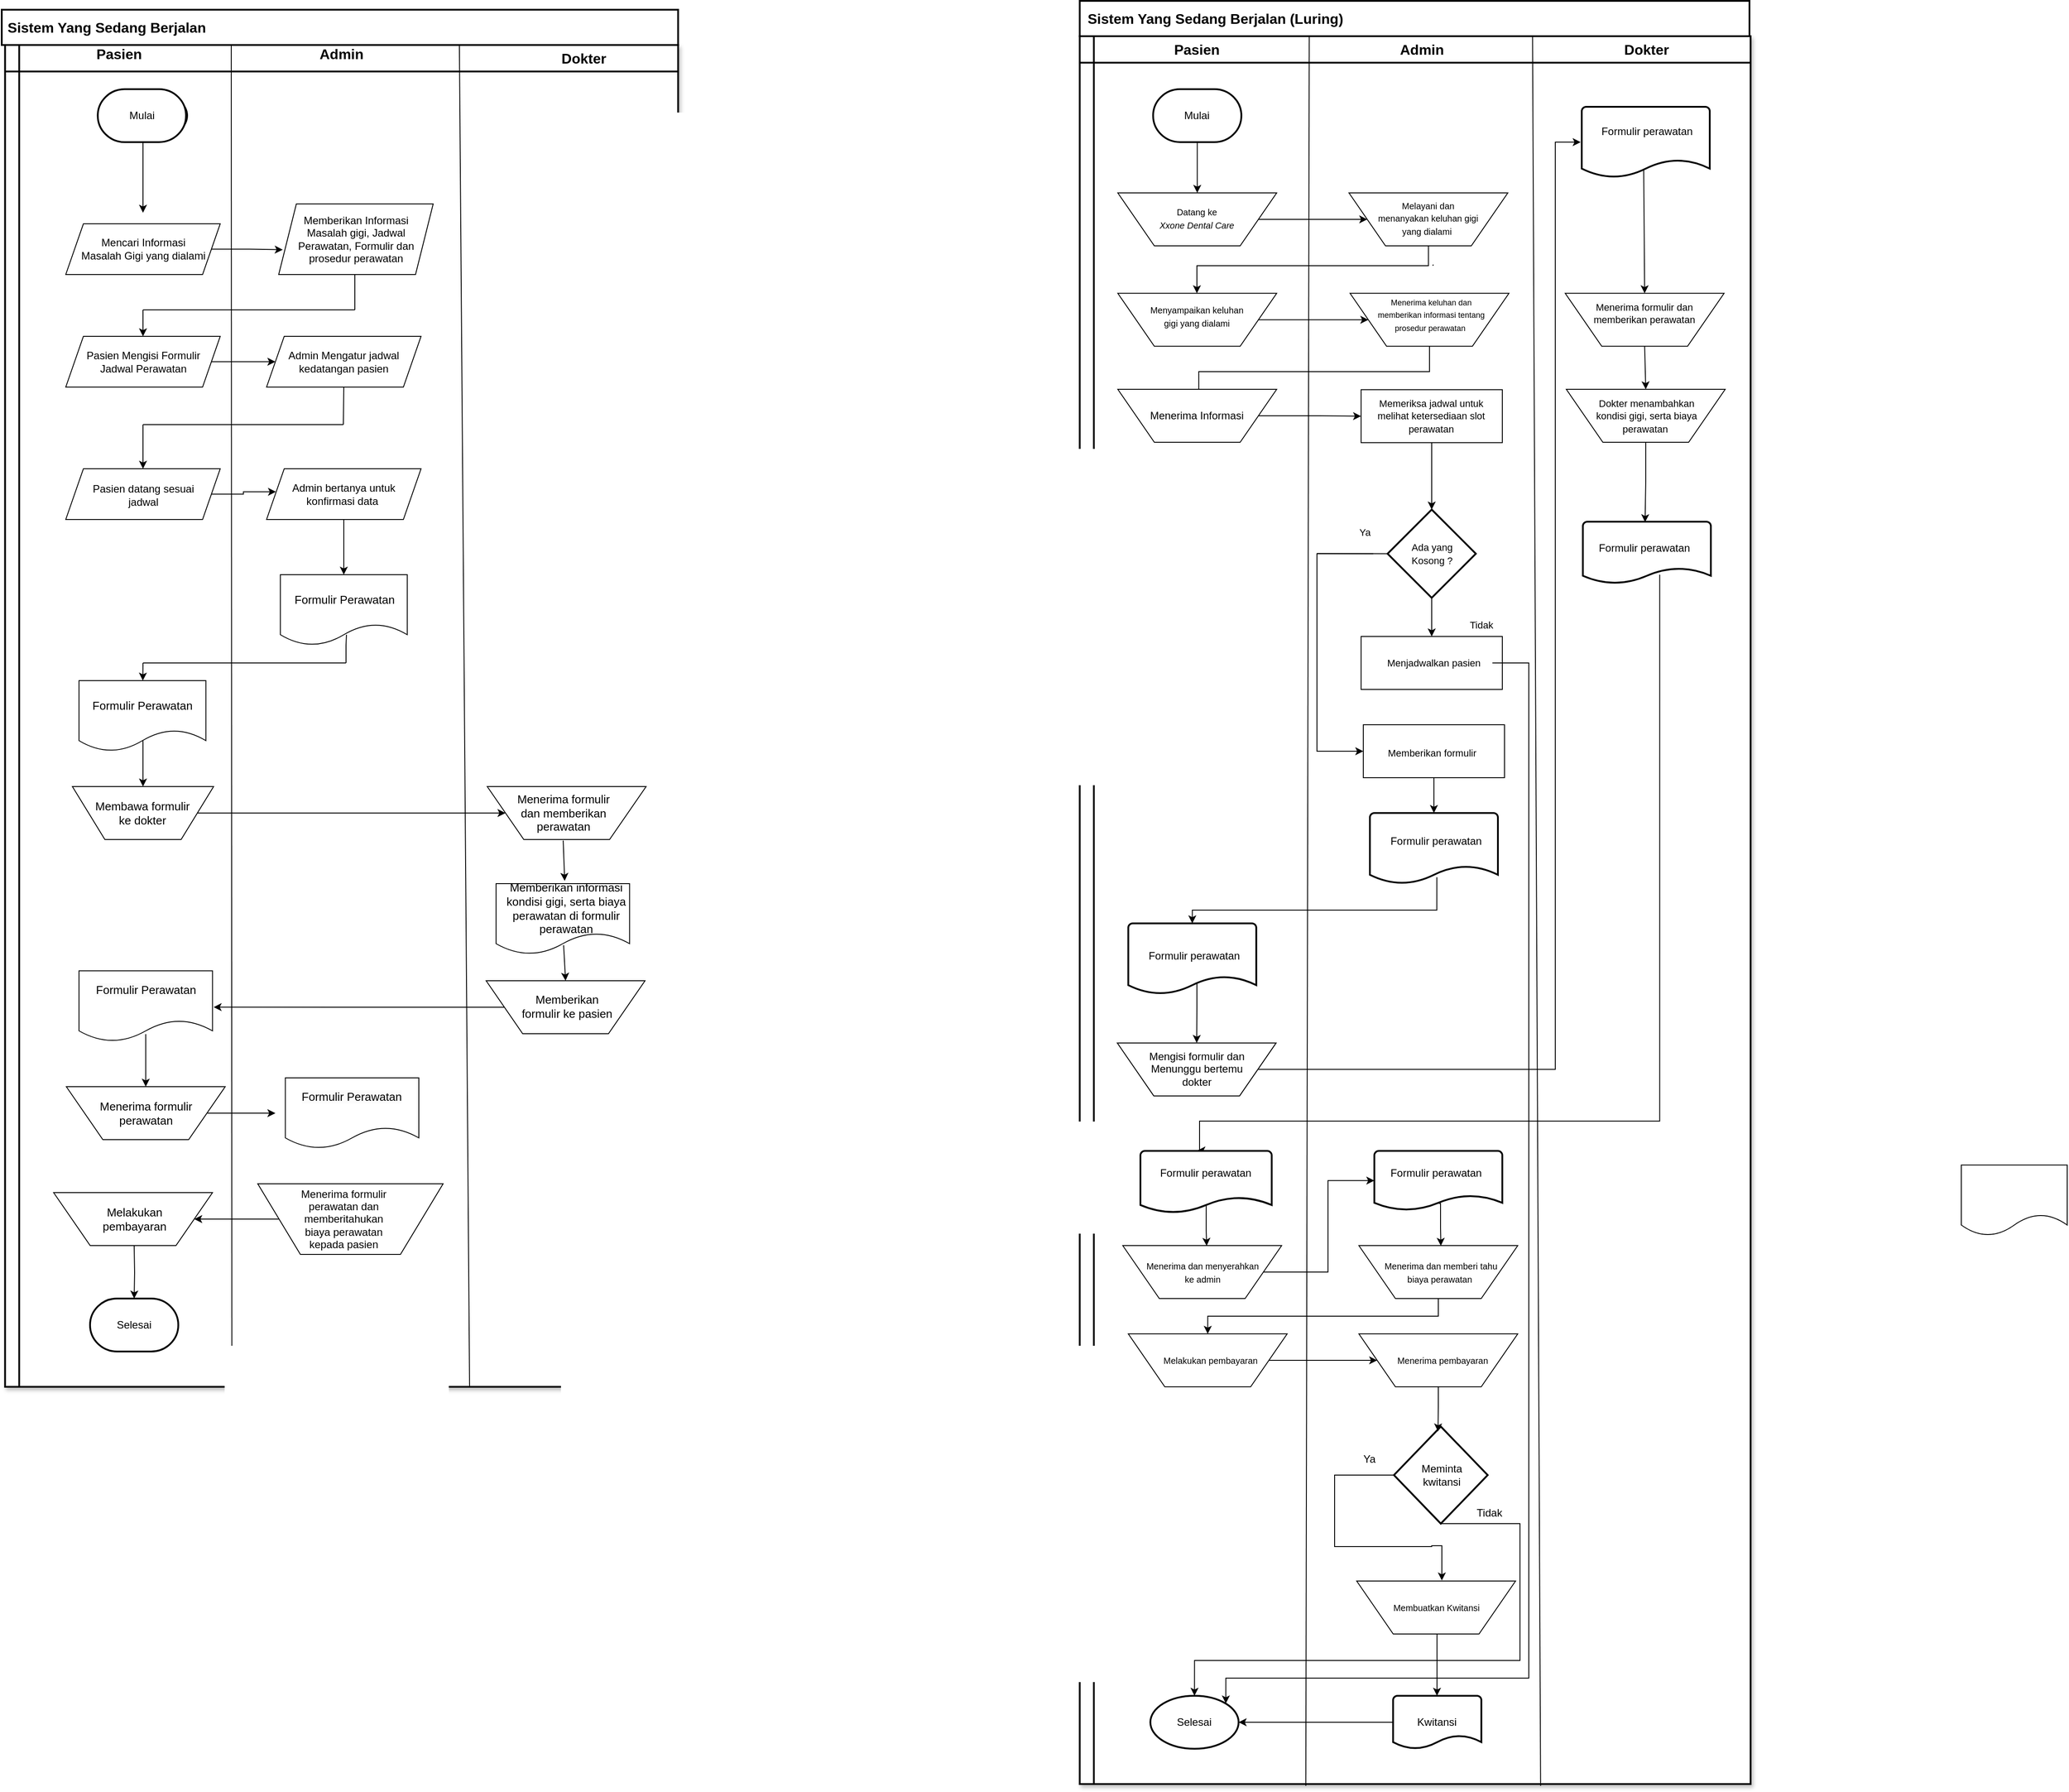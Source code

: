 <mxfile version="22.1.15" type="github" pages="2">
  <diagram name="Page-1" id="A8tIL5qwvsV8ImmzWxlp">
    <mxGraphModel dx="2287" dy="1310" grid="1" gridSize="10" guides="1" tooltips="1" connect="1" arrows="1" fold="1" page="1" pageScale="1" pageWidth="850" pageHeight="1100" math="0" shadow="0">
      <root>
        <mxCell id="0" />
        <mxCell id="1" parent="0" />
        <mxCell id="0g45yjQPnChNYlEBqkuE-127" value="" style="rounded=0;whiteSpace=wrap;html=1;strokeWidth=2;" parent="1" vertex="1">
          <mxGeometry x="60" y="90" width="766.25" height="40" as="geometry" />
        </mxCell>
        <mxCell id="0g45yjQPnChNYlEBqkuE-122" value="" style="shape=internalStorage;whiteSpace=wrap;html=1;dx=16;dy=30;rounded=0;arcSize=8;strokeWidth=2;glass=0;shadow=1;" parent="1" vertex="1">
          <mxGeometry x="63.75" y="130" width="762.5" height="1520" as="geometry" />
        </mxCell>
        <mxCell id="0g45yjQPnChNYlEBqkuE-3" value="&lt;font style=&quot;font-size: 16px;&quot;&gt;&lt;b&gt;Sistem Yang Sedang Berjalan&lt;/b&gt;&lt;/font&gt;" style="text;html=1;strokeColor=none;fillColor=none;align=center;verticalAlign=middle;whiteSpace=wrap;rounded=0;" parent="1" vertex="1">
          <mxGeometry x="58.75" y="90" width="240" height="40" as="geometry" />
        </mxCell>
        <mxCell id="0g45yjQPnChNYlEBqkuE-12" value="&lt;font style=&quot;font-size: 16px;&quot;&gt;&lt;b&gt;Pasien&lt;/b&gt;&lt;/font&gt;" style="text;html=1;strokeColor=none;fillColor=none;align=center;verticalAlign=middle;whiteSpace=wrap;rounded=0;" parent="1" vertex="1">
          <mxGeometry x="73.13" y="120" width="240" height="40" as="geometry" />
        </mxCell>
        <mxCell id="0g45yjQPnChNYlEBqkuE-14" value="" style="endArrow=none;html=1;rounded=0;exitX=0.337;exitY=1.001;exitDx=0;exitDy=0;exitPerimeter=0;" parent="1" source="0g45yjQPnChNYlEBqkuE-122" edge="1">
          <mxGeometry width="50" height="50" relative="1" as="geometry">
            <mxPoint x="320" y="1260" as="sourcePoint" />
            <mxPoint x="320" y="130" as="targetPoint" />
          </mxGeometry>
        </mxCell>
        <mxCell id="0g45yjQPnChNYlEBqkuE-15" value="" style="endArrow=none;html=1;rounded=0;entryX=0.675;entryY=0;entryDx=0;entryDy=0;entryPerimeter=0;" parent="1" target="0g45yjQPnChNYlEBqkuE-122" edge="1">
          <mxGeometry width="50" height="50" relative="1" as="geometry">
            <mxPoint x="590" y="1650" as="sourcePoint" />
            <mxPoint x="578" y="120" as="targetPoint" />
          </mxGeometry>
        </mxCell>
        <mxCell id="0g45yjQPnChNYlEBqkuE-16" value="&lt;font style=&quot;font-size: 16px;&quot;&gt;&lt;b&gt;Admin&lt;/b&gt;&lt;/font&gt;" style="text;html=1;strokeColor=none;fillColor=none;align=center;verticalAlign=middle;whiteSpace=wrap;rounded=0;" parent="1" vertex="1">
          <mxGeometry x="325" y="120" width="240" height="40" as="geometry" />
        </mxCell>
        <mxCell id="0g45yjQPnChNYlEBqkuE-17" value="&lt;font style=&quot;font-size: 16px;&quot;&gt;&lt;b&gt;Dokter&lt;/b&gt;&lt;/font&gt;" style="text;html=1;strokeColor=none;fillColor=none;align=center;verticalAlign=middle;whiteSpace=wrap;rounded=0;" parent="1" vertex="1">
          <mxGeometry x="610" y="130" width="218.75" height="30" as="geometry" />
        </mxCell>
        <mxCell id="0g45yjQPnChNYlEBqkuE-20" style="edgeStyle=orthogonalEdgeStyle;rounded=0;orthogonalLoop=1;jettySize=auto;html=1;entryX=0.5;entryY=0;entryDx=0;entryDy=0;" parent="1" source="0g45yjQPnChNYlEBqkuE-18" edge="1">
          <mxGeometry relative="1" as="geometry">
            <mxPoint x="220" y="320" as="targetPoint" />
          </mxGeometry>
        </mxCell>
        <mxCell id="0g45yjQPnChNYlEBqkuE-18" value="Mulai" style="strokeWidth=2;html=1;shape=mxgraph.flowchart.start_1;whiteSpace=wrap;" parent="1" vertex="1">
          <mxGeometry x="170" y="180" width="100" height="60" as="geometry" />
        </mxCell>
        <mxCell id="0g45yjQPnChNYlEBqkuE-34" value="" style="shape=parallelogram;perimeter=parallelogramPerimeter;whiteSpace=wrap;html=1;fixedSize=1;" parent="1" vertex="1">
          <mxGeometry x="132.5" y="332.5" width="175" height="57.5" as="geometry" />
        </mxCell>
        <mxCell id="0g45yjQPnChNYlEBqkuE-21" value="&lt;font style=&quot;font-size: 12px;&quot;&gt;Mencari Informasi Masalah Gigi yang dialami&lt;/font&gt;" style="text;html=1;strokeColor=none;fillColor=none;align=center;verticalAlign=middle;whiteSpace=wrap;rounded=0;" parent="1" vertex="1">
          <mxGeometry x="148.75" y="343.75" width="142.5" height="35" as="geometry" />
        </mxCell>
        <mxCell id="0g45yjQPnChNYlEBqkuE-35" value="" style="shape=parallelogram;perimeter=parallelogramPerimeter;whiteSpace=wrap;html=1;fixedSize=1;" parent="1" vertex="1">
          <mxGeometry x="373.75" y="310" width="175" height="80" as="geometry" />
        </mxCell>
        <mxCell id="0g45yjQPnChNYlEBqkuE-30" value="&lt;font style=&quot;font-size: 12px;&quot;&gt;Memberikan Informasi Masalah gigi, Jadwal Perawatan, Formulir dan prosedur perawatan&lt;/font&gt;" style="text;html=1;strokeColor=none;fillColor=none;align=center;verticalAlign=middle;whiteSpace=wrap;rounded=0;" parent="1" vertex="1">
          <mxGeometry x="390" y="332.5" width="142.5" height="35" as="geometry" />
        </mxCell>
        <mxCell id="0g45yjQPnChNYlEBqkuE-38" style="edgeStyle=orthogonalEdgeStyle;rounded=0;orthogonalLoop=1;jettySize=auto;html=1;entryX=0.026;entryY=0.649;entryDx=0;entryDy=0;entryPerimeter=0;" parent="1" source="0g45yjQPnChNYlEBqkuE-34" target="0g45yjQPnChNYlEBqkuE-35" edge="1">
          <mxGeometry relative="1" as="geometry" />
        </mxCell>
        <mxCell id="0g45yjQPnChNYlEBqkuE-40" value="" style="endArrow=none;html=1;rounded=0;" parent="1" edge="1">
          <mxGeometry width="50" height="50" relative="1" as="geometry">
            <mxPoint x="460" y="430" as="sourcePoint" />
            <mxPoint x="460" y="390" as="targetPoint" />
          </mxGeometry>
        </mxCell>
        <mxCell id="0g45yjQPnChNYlEBqkuE-41" value="" style="endArrow=none;html=1;rounded=0;" parent="1" edge="1">
          <mxGeometry width="50" height="50" relative="1" as="geometry">
            <mxPoint x="220" y="430" as="sourcePoint" />
            <mxPoint x="460" y="430" as="targetPoint" />
          </mxGeometry>
        </mxCell>
        <mxCell id="0g45yjQPnChNYlEBqkuE-49" style="edgeStyle=orthogonalEdgeStyle;rounded=0;orthogonalLoop=1;jettySize=auto;html=1;entryX=0;entryY=0.5;entryDx=0;entryDy=0;" parent="1" source="0g45yjQPnChNYlEBqkuE-42" target="0g45yjQPnChNYlEBqkuE-44" edge="1">
          <mxGeometry relative="1" as="geometry" />
        </mxCell>
        <mxCell id="0g45yjQPnChNYlEBqkuE-42" value="" style="shape=parallelogram;perimeter=parallelogramPerimeter;whiteSpace=wrap;html=1;fixedSize=1;" parent="1" vertex="1">
          <mxGeometry x="132.5" y="460" width="175" height="57.5" as="geometry" />
        </mxCell>
        <mxCell id="0g45yjQPnChNYlEBqkuE-43" value="&lt;font style=&quot;font-size: 12px;&quot;&gt;Pasien Mengisi Formulir Jadwal Perawatan&lt;/font&gt;" style="text;html=1;strokeColor=none;fillColor=none;align=center;verticalAlign=middle;whiteSpace=wrap;rounded=0;" parent="1" vertex="1">
          <mxGeometry x="148.75" y="471.25" width="142.5" height="35" as="geometry" />
        </mxCell>
        <mxCell id="0g45yjQPnChNYlEBqkuE-44" value="" style="shape=parallelogram;perimeter=parallelogramPerimeter;whiteSpace=wrap;html=1;fixedSize=1;" parent="1" vertex="1">
          <mxGeometry x="360" y="460" width="175" height="57.5" as="geometry" />
        </mxCell>
        <mxCell id="0g45yjQPnChNYlEBqkuE-45" style="edgeStyle=orthogonalEdgeStyle;rounded=0;orthogonalLoop=1;jettySize=auto;html=1;entryX=0.5;entryY=0;entryDx=0;entryDy=0;" parent="1" target="0g45yjQPnChNYlEBqkuE-42" edge="1">
          <mxGeometry relative="1" as="geometry">
            <mxPoint x="220" y="430" as="sourcePoint" />
            <mxPoint x="230" y="440" as="targetPoint" />
          </mxGeometry>
        </mxCell>
        <mxCell id="0g45yjQPnChNYlEBqkuE-48" value="&lt;font style=&quot;font-size: 12px;&quot;&gt;Admin Mengatur jadwal kedatangan pasien&lt;/font&gt;" style="text;html=1;strokeColor=none;fillColor=none;align=center;verticalAlign=middle;whiteSpace=wrap;rounded=0;" parent="1" vertex="1">
          <mxGeometry x="376.25" y="471.25" width="142.5" height="35" as="geometry" />
        </mxCell>
        <mxCell id="0g45yjQPnChNYlEBqkuE-54" value="" style="shape=parallelogram;perimeter=parallelogramPerimeter;whiteSpace=wrap;html=1;fixedSize=1;" parent="1" vertex="1">
          <mxGeometry x="132.5" y="610" width="175" height="57.5" as="geometry" />
        </mxCell>
        <mxCell id="0g45yjQPnChNYlEBqkuE-56" value="" style="endArrow=none;html=1;rounded=0;entryX=0.5;entryY=1;entryDx=0;entryDy=0;" parent="1" target="0g45yjQPnChNYlEBqkuE-44" edge="1">
          <mxGeometry width="50" height="50" relative="1" as="geometry">
            <mxPoint x="447" y="560" as="sourcePoint" />
            <mxPoint x="340" y="570" as="targetPoint" />
          </mxGeometry>
        </mxCell>
        <mxCell id="0g45yjQPnChNYlEBqkuE-61" value="" style="endArrow=none;html=1;rounded=0;" parent="1" edge="1">
          <mxGeometry width="50" height="50" relative="1" as="geometry">
            <mxPoint x="220" y="560" as="sourcePoint" />
            <mxPoint x="446.96" y="560" as="targetPoint" />
          </mxGeometry>
        </mxCell>
        <mxCell id="0g45yjQPnChNYlEBqkuE-63" value="" style="endArrow=classic;html=1;rounded=0;" parent="1" edge="1">
          <mxGeometry width="50" height="50" relative="1" as="geometry">
            <mxPoint x="220" y="560" as="sourcePoint" />
            <mxPoint x="220" y="610" as="targetPoint" />
          </mxGeometry>
        </mxCell>
        <mxCell id="0g45yjQPnChNYlEBqkuE-73" style="edgeStyle=orthogonalEdgeStyle;rounded=0;orthogonalLoop=1;jettySize=auto;html=1;entryX=0.5;entryY=0;entryDx=0;entryDy=0;" parent="1" source="0g45yjQPnChNYlEBqkuE-66" target="0g45yjQPnChNYlEBqkuE-71" edge="1">
          <mxGeometry relative="1" as="geometry" />
        </mxCell>
        <mxCell id="0g45yjQPnChNYlEBqkuE-66" value="" style="shape=parallelogram;perimeter=parallelogramPerimeter;whiteSpace=wrap;html=1;fixedSize=1;" parent="1" vertex="1">
          <mxGeometry x="360" y="610" width="175" height="57.5" as="geometry" />
        </mxCell>
        <mxCell id="0g45yjQPnChNYlEBqkuE-64" value="Pasien datang sesuai jadwal" style="text;html=1;strokeColor=none;fillColor=none;align=center;verticalAlign=middle;whiteSpace=wrap;rounded=0;" parent="1" vertex="1">
          <mxGeometry x="148.75" y="622.5" width="142.5" height="35" as="geometry" />
        </mxCell>
        <mxCell id="0g45yjQPnChNYlEBqkuE-67" value="Admin bertanya untuk konfirmasi data&amp;nbsp;" style="text;html=1;strokeColor=none;fillColor=none;align=center;verticalAlign=middle;whiteSpace=wrap;rounded=0;" parent="1" vertex="1">
          <mxGeometry x="376.25" y="621.25" width="142.5" height="35" as="geometry" />
        </mxCell>
        <mxCell id="0g45yjQPnChNYlEBqkuE-70" style="edgeStyle=orthogonalEdgeStyle;rounded=0;orthogonalLoop=1;jettySize=auto;html=1;entryX=0.061;entryY=0.454;entryDx=0;entryDy=0;entryPerimeter=0;" parent="1" source="0g45yjQPnChNYlEBqkuE-54" target="0g45yjQPnChNYlEBqkuE-66" edge="1">
          <mxGeometry relative="1" as="geometry" />
        </mxCell>
        <mxCell id="0g45yjQPnChNYlEBqkuE-71" value="" style="shape=document;whiteSpace=wrap;html=1;boundedLbl=1;" parent="1" vertex="1">
          <mxGeometry x="375.63" y="730" width="143.75" height="80" as="geometry" />
        </mxCell>
        <mxCell id="0g45yjQPnChNYlEBqkuE-72" value="&lt;font style=&quot;font-size: 13px;&quot;&gt;Formulir Perawatan&lt;/font&gt;" style="text;html=1;strokeColor=none;fillColor=none;align=center;verticalAlign=middle;whiteSpace=wrap;rounded=0;" parent="1" vertex="1">
          <mxGeometry x="376.88" y="740" width="142.5" height="35" as="geometry" />
        </mxCell>
        <mxCell id="0g45yjQPnChNYlEBqkuE-86" style="edgeStyle=orthogonalEdgeStyle;rounded=0;orthogonalLoop=1;jettySize=auto;html=1;entryX=0.5;entryY=0;entryDx=0;entryDy=0;exitX=0.504;exitY=0.815;exitDx=0;exitDy=0;exitPerimeter=0;" parent="1" source="0g45yjQPnChNYlEBqkuE-75" target="0g45yjQPnChNYlEBqkuE-84" edge="1">
          <mxGeometry relative="1" as="geometry" />
        </mxCell>
        <mxCell id="0g45yjQPnChNYlEBqkuE-75" value="" style="shape=document;whiteSpace=wrap;html=1;boundedLbl=1;" parent="1" vertex="1">
          <mxGeometry x="147.5" y="850" width="143.75" height="80" as="geometry" />
        </mxCell>
        <mxCell id="0g45yjQPnChNYlEBqkuE-76" value="&lt;font style=&quot;font-size: 13px;&quot;&gt;Formulir Perawatan&lt;/font&gt;" style="text;html=1;strokeColor=none;fillColor=none;align=center;verticalAlign=middle;whiteSpace=wrap;rounded=0;" parent="1" vertex="1">
          <mxGeometry x="147.5" y="860" width="142.5" height="35" as="geometry" />
        </mxCell>
        <mxCell id="0g45yjQPnChNYlEBqkuE-79" value="" style="endArrow=none;html=1;rounded=0;entryX=0.521;entryY=0.851;entryDx=0;entryDy=0;entryPerimeter=0;" parent="1" target="0g45yjQPnChNYlEBqkuE-71" edge="1">
          <mxGeometry width="50" height="50" relative="1" as="geometry">
            <mxPoint x="450" y="830" as="sourcePoint" />
            <mxPoint x="390" y="650" as="targetPoint" />
            <Array as="points">
              <mxPoint x="450" y="810" />
            </Array>
          </mxGeometry>
        </mxCell>
        <mxCell id="0g45yjQPnChNYlEBqkuE-80" value="" style="endArrow=none;html=1;rounded=0;" parent="1" edge="1">
          <mxGeometry width="50" height="50" relative="1" as="geometry">
            <mxPoint x="220" y="830" as="sourcePoint" />
            <mxPoint x="450" y="830" as="targetPoint" />
          </mxGeometry>
        </mxCell>
        <mxCell id="0g45yjQPnChNYlEBqkuE-81" value="" style="endArrow=classic;html=1;rounded=0;" parent="1" target="0g45yjQPnChNYlEBqkuE-75" edge="1">
          <mxGeometry width="50" height="50" relative="1" as="geometry">
            <mxPoint x="220" y="830" as="sourcePoint" />
            <mxPoint x="350" y="880" as="targetPoint" />
          </mxGeometry>
        </mxCell>
        <mxCell id="0g45yjQPnChNYlEBqkuE-88" style="edgeStyle=orthogonalEdgeStyle;rounded=0;orthogonalLoop=1;jettySize=auto;html=1;" parent="1" source="0g45yjQPnChNYlEBqkuE-84" target="0g45yjQPnChNYlEBqkuE-87" edge="1">
          <mxGeometry relative="1" as="geometry" />
        </mxCell>
        <mxCell id="0g45yjQPnChNYlEBqkuE-84" value="" style="verticalLabelPosition=middle;verticalAlign=middle;html=1;shape=trapezoid;perimeter=trapezoidPerimeter;whiteSpace=wrap;size=0.23;arcSize=10;flipV=1;labelPosition=center;align=center;" parent="1" vertex="1">
          <mxGeometry x="140" y="970" width="160" height="60" as="geometry" />
        </mxCell>
        <mxCell id="0g45yjQPnChNYlEBqkuE-85" value="&lt;font style=&quot;font-size: 13px;&quot;&gt;Membawa formulir ke dokter&lt;/font&gt;" style="text;html=1;strokeColor=none;fillColor=none;align=center;verticalAlign=middle;whiteSpace=wrap;rounded=0;" parent="1" vertex="1">
          <mxGeometry x="162.5" y="982.5" width="112.5" height="35" as="geometry" />
        </mxCell>
        <mxCell id="0g45yjQPnChNYlEBqkuE-87" value="" style="verticalLabelPosition=middle;verticalAlign=middle;html=1;shape=trapezoid;perimeter=trapezoidPerimeter;whiteSpace=wrap;size=0.23;arcSize=10;flipV=1;labelPosition=center;align=center;" parent="1" vertex="1">
          <mxGeometry x="610" y="970" width="180" height="60" as="geometry" />
        </mxCell>
        <mxCell id="0g45yjQPnChNYlEBqkuE-89" value="&lt;font style=&quot;font-size: 13px;&quot;&gt;Menerima formulir dan memberikan perawatan&lt;/font&gt;" style="text;html=1;strokeColor=none;fillColor=none;align=center;verticalAlign=middle;whiteSpace=wrap;rounded=0;" parent="1" vertex="1">
          <mxGeometry x="640" y="982.5" width="112.5" height="35" as="geometry" />
        </mxCell>
        <mxCell id="0g45yjQPnChNYlEBqkuE-90" value="" style="shape=document;whiteSpace=wrap;html=1;boundedLbl=1;" parent="1" vertex="1">
          <mxGeometry x="620" y="1080" width="151.25" height="80" as="geometry" />
        </mxCell>
        <mxCell id="0g45yjQPnChNYlEBqkuE-91" value="&lt;font style=&quot;font-size: 13px;&quot;&gt;Memberikan informasi kondisi gigi, serta biaya perawatan di formulir perawatan&lt;/font&gt;" style="text;html=1;strokeColor=none;fillColor=none;align=center;verticalAlign=middle;whiteSpace=wrap;rounded=0;" parent="1" vertex="1">
          <mxGeometry x="627.5" y="1090" width="142.5" height="35" as="geometry" />
        </mxCell>
        <mxCell id="0g45yjQPnChNYlEBqkuE-96" value="" style="endArrow=classic;html=1;rounded=0;entryX=0.514;entryY=-0.039;entryDx=0;entryDy=0;entryPerimeter=0;exitX=0.478;exitY=-0.019;exitDx=0;exitDy=0;exitPerimeter=0;" parent="1" source="0g45yjQPnChNYlEBqkuE-87" target="0g45yjQPnChNYlEBqkuE-90" edge="1">
          <mxGeometry width="50" height="50" relative="1" as="geometry">
            <mxPoint x="510" y="1060" as="sourcePoint" />
            <mxPoint x="560" y="1010" as="targetPoint" />
          </mxGeometry>
        </mxCell>
        <mxCell id="0g45yjQPnChNYlEBqkuE-109" style="edgeStyle=orthogonalEdgeStyle;rounded=0;orthogonalLoop=1;jettySize=auto;html=1;exitX=0;exitY=0.5;exitDx=0;exitDy=0;" parent="1" source="0g45yjQPnChNYlEBqkuE-97" edge="1">
          <mxGeometry relative="1" as="geometry">
            <mxPoint x="300" y="1219.895" as="targetPoint" />
          </mxGeometry>
        </mxCell>
        <mxCell id="0g45yjQPnChNYlEBqkuE-97" value="" style="verticalLabelPosition=middle;verticalAlign=middle;html=1;shape=trapezoid;perimeter=trapezoidPerimeter;whiteSpace=wrap;size=0.23;arcSize=10;flipV=1;labelPosition=center;align=center;" parent="1" vertex="1">
          <mxGeometry x="608.75" y="1190" width="180" height="60" as="geometry" />
        </mxCell>
        <mxCell id="0g45yjQPnChNYlEBqkuE-99" value="&lt;font style=&quot;font-size: 13px;&quot;&gt;Memberikan formulir ke pasien&lt;/font&gt;" style="text;html=1;strokeColor=none;fillColor=none;align=center;verticalAlign=middle;whiteSpace=wrap;rounded=0;" parent="1" vertex="1">
          <mxGeometry x="643.75" y="1200" width="112.5" height="37.5" as="geometry" />
        </mxCell>
        <mxCell id="0g45yjQPnChNYlEBqkuE-104" value="" style="endArrow=classic;html=1;rounded=0;exitX=0.506;exitY=0.872;exitDx=0;exitDy=0;exitPerimeter=0;entryX=0.5;entryY=0;entryDx=0;entryDy=0;" parent="1" source="0g45yjQPnChNYlEBqkuE-90" target="0g45yjQPnChNYlEBqkuE-97" edge="1">
          <mxGeometry width="50" height="50" relative="1" as="geometry">
            <mxPoint x="810.0" y="1360.732" as="sourcePoint" />
            <mxPoint x="650" y="1150" as="targetPoint" />
          </mxGeometry>
        </mxCell>
        <mxCell id="0g45yjQPnChNYlEBqkuE-112" style="edgeStyle=orthogonalEdgeStyle;rounded=0;orthogonalLoop=1;jettySize=auto;html=1;" parent="1" source="0g45yjQPnChNYlEBqkuE-105" edge="1">
          <mxGeometry relative="1" as="geometry">
            <mxPoint x="370" y="1340" as="targetPoint" />
          </mxGeometry>
        </mxCell>
        <mxCell id="0g45yjQPnChNYlEBqkuE-105" value="" style="verticalLabelPosition=middle;verticalAlign=middle;html=1;shape=trapezoid;perimeter=trapezoidPerimeter;whiteSpace=wrap;size=0.23;arcSize=10;flipV=1;labelPosition=center;align=center;" parent="1" vertex="1">
          <mxGeometry x="133.13" y="1310" width="180" height="60" as="geometry" />
        </mxCell>
        <mxCell id="0g45yjQPnChNYlEBqkuE-106" value="&lt;font style=&quot;font-size: 13px;&quot;&gt;Menerima formulir perawatan&lt;/font&gt;" style="text;html=1;strokeColor=none;fillColor=none;align=center;verticalAlign=middle;whiteSpace=wrap;rounded=0;" parent="1" vertex="1">
          <mxGeometry x="166.88" y="1321.25" width="112.5" height="37.5" as="geometry" />
        </mxCell>
        <mxCell id="0g45yjQPnChNYlEBqkuE-108" style="edgeStyle=orthogonalEdgeStyle;rounded=0;orthogonalLoop=1;jettySize=auto;html=1;entryX=0.5;entryY=0;entryDx=0;entryDy=0;exitX=0.5;exitY=0.897;exitDx=0;exitDy=0;exitPerimeter=0;" parent="1" source="0g45yjQPnChNYlEBqkuE-107" target="0g45yjQPnChNYlEBqkuE-105" edge="1">
          <mxGeometry relative="1" as="geometry">
            <mxPoint x="223" y="1259" as="sourcePoint" />
          </mxGeometry>
        </mxCell>
        <mxCell id="0g45yjQPnChNYlEBqkuE-107" value="&#xa;&lt;span style=&quot;color: rgb(0, 0, 0); font-family: Helvetica; font-size: 13px; font-style: normal; font-variant-ligatures: normal; font-variant-caps: normal; font-weight: 400; letter-spacing: normal; orphans: 2; text-align: center; text-indent: 0px; text-transform: none; widows: 2; word-spacing: 0px; -webkit-text-stroke-width: 0px; background-color: rgb(251, 251, 251); text-decoration-thickness: initial; text-decoration-style: initial; text-decoration-color: initial; float: none; display: inline !important;&quot;&gt;Formulir Perawatan&lt;/span&gt;&#xa;&#xa;" style="shape=document;whiteSpace=wrap;html=1;boundedLbl=1;" parent="1" vertex="1">
          <mxGeometry x="147.5" y="1178.75" width="151.25" height="80" as="geometry" />
        </mxCell>
        <mxCell id="0g45yjQPnChNYlEBqkuE-114" style="edgeStyle=orthogonalEdgeStyle;rounded=0;orthogonalLoop=1;jettySize=auto;html=1;entryX=1;entryY=0.5;entryDx=0;entryDy=0;" parent="1" source="0g45yjQPnChNYlEBqkuE-110" target="0g45yjQPnChNYlEBqkuE-115" edge="1">
          <mxGeometry relative="1" as="geometry">
            <mxPoint x="270.0" y="1460" as="targetPoint" />
          </mxGeometry>
        </mxCell>
        <mxCell id="0g45yjQPnChNYlEBqkuE-110" value="" style="verticalLabelPosition=middle;verticalAlign=middle;html=1;shape=trapezoid;perimeter=trapezoidPerimeter;whiteSpace=wrap;size=0.23;arcSize=10;flipV=1;labelPosition=center;align=center;" parent="1" vertex="1">
          <mxGeometry x="350" y="1420" width="210" height="80" as="geometry" />
        </mxCell>
        <mxCell id="0g45yjQPnChNYlEBqkuE-111" value="&#xa;&lt;span style=&quot;color: rgb(0, 0, 0); font-family: Helvetica; font-size: 13px; font-style: normal; font-variant-ligatures: normal; font-variant-caps: normal; font-weight: 400; letter-spacing: normal; orphans: 2; text-align: center; text-indent: 0px; text-transform: none; widows: 2; word-spacing: 0px; -webkit-text-stroke-width: 0px; background-color: rgb(251, 251, 251); text-decoration-thickness: initial; text-decoration-style: initial; text-decoration-color: initial; float: none; display: inline !important;&quot;&gt;Formulir Perawatan&lt;/span&gt;&#xa;&#xa;" style="shape=document;whiteSpace=wrap;html=1;boundedLbl=1;" parent="1" vertex="1">
          <mxGeometry x="381.25" y="1300" width="151.25" height="80" as="geometry" />
        </mxCell>
        <mxCell id="0g45yjQPnChNYlEBqkuE-113" value="Menerima formulir perawatan dan memberitahukan&lt;br&gt;biaya perawatan kepada pasien" style="text;html=1;strokeColor=none;fillColor=none;align=center;verticalAlign=middle;whiteSpace=wrap;rounded=0;" parent="1" vertex="1">
          <mxGeometry x="391.25" y="1441.25" width="112.5" height="37.5" as="geometry" />
        </mxCell>
        <mxCell id="0g45yjQPnChNYlEBqkuE-115" value="" style="verticalLabelPosition=middle;verticalAlign=middle;html=1;shape=trapezoid;perimeter=trapezoidPerimeter;whiteSpace=wrap;size=0.23;arcSize=10;flipV=1;labelPosition=center;align=center;" parent="1" vertex="1">
          <mxGeometry x="118.75" y="1430" width="180" height="60" as="geometry" />
        </mxCell>
        <mxCell id="0g45yjQPnChNYlEBqkuE-120" value="" style="edgeStyle=orthogonalEdgeStyle;rounded=0;orthogonalLoop=1;jettySize=auto;html=1;" parent="1" target="0g45yjQPnChNYlEBqkuE-119" edge="1">
          <mxGeometry relative="1" as="geometry">
            <mxPoint x="210" y="1490" as="sourcePoint" />
          </mxGeometry>
        </mxCell>
        <mxCell id="0g45yjQPnChNYlEBqkuE-116" value="&lt;font style=&quot;font-size: 13px;&quot;&gt;Melakukan pembayaran&lt;/font&gt;" style="text;html=1;strokeColor=none;fillColor=none;align=center;verticalAlign=middle;whiteSpace=wrap;rounded=0;" parent="1" vertex="1">
          <mxGeometry x="153.75" y="1441.25" width="112.5" height="37.5" as="geometry" />
        </mxCell>
        <mxCell id="0g45yjQPnChNYlEBqkuE-117" value="Mulai" style="strokeWidth=2;html=1;shape=mxgraph.flowchart.terminator;whiteSpace=wrap;" parent="1" vertex="1">
          <mxGeometry x="168.75" y="180" width="100" height="60" as="geometry" />
        </mxCell>
        <mxCell id="0g45yjQPnChNYlEBqkuE-119" value="Selesai" style="strokeWidth=2;html=1;shape=mxgraph.flowchart.terminator;whiteSpace=wrap;" parent="1" vertex="1">
          <mxGeometry x="160" y="1550" width="100" height="60" as="geometry" />
        </mxCell>
        <mxCell id="TbrDLKEuSqZwdoHZ4I02-1" value="" style="rounded=0;whiteSpace=wrap;html=1;strokeWidth=2;movable=1;resizable=1;rotatable=1;deletable=1;editable=1;locked=0;connectable=1;" vertex="1" parent="1">
          <mxGeometry x="1281.25" y="80" width="758.75" height="40" as="geometry" />
        </mxCell>
        <mxCell id="TbrDLKEuSqZwdoHZ4I02-2" value="" style="shape=internalStorage;whiteSpace=wrap;html=1;dx=16;dy=30;rounded=0;arcSize=8;strokeWidth=2;glass=0;shadow=1;movable=1;resizable=1;rotatable=1;deletable=1;editable=1;locked=0;connectable=1;" vertex="1" parent="1">
          <mxGeometry x="1281.25" y="120" width="760" height="1980" as="geometry" />
        </mxCell>
        <mxCell id="TbrDLKEuSqZwdoHZ4I02-3" value="&lt;font style=&quot;font-size: 16px;&quot;&gt;&lt;b&gt;Sistem Yang Sedang Berjalan (Luring)&lt;/b&gt;&lt;/font&gt;" style="text;html=1;strokeColor=none;fillColor=none;align=center;verticalAlign=middle;whiteSpace=wrap;rounded=0;movable=0;resizable=0;rotatable=0;deletable=0;editable=0;locked=1;connectable=0;" vertex="1" parent="1">
          <mxGeometry x="1280" y="80" width="310" height="40" as="geometry" />
        </mxCell>
        <mxCell id="TbrDLKEuSqZwdoHZ4I02-4" value="&lt;font style=&quot;font-size: 16px;&quot;&gt;&lt;b&gt;Pasien&lt;/b&gt;&lt;/font&gt;" style="text;html=1;strokeColor=none;fillColor=none;align=center;verticalAlign=middle;whiteSpace=wrap;rounded=0;movable=0;resizable=0;rotatable=0;deletable=0;editable=0;locked=1;connectable=0;" vertex="1" parent="1">
          <mxGeometry x="1294.38" y="115" width="240" height="40" as="geometry" />
        </mxCell>
        <mxCell id="TbrDLKEuSqZwdoHZ4I02-5" value="" style="endArrow=none;html=1;rounded=0;exitX=0.337;exitY=1.001;exitDx=0;exitDy=0;exitPerimeter=0;" edge="1" parent="1" source="TbrDLKEuSqZwdoHZ4I02-2">
          <mxGeometry width="50" height="50" relative="1" as="geometry">
            <mxPoint x="1541.25" y="1250" as="sourcePoint" />
            <mxPoint x="1541.25" y="120" as="targetPoint" />
          </mxGeometry>
        </mxCell>
        <mxCell id="TbrDLKEuSqZwdoHZ4I02-6" value="" style="endArrow=none;html=1;rounded=0;entryX=0.675;entryY=0;entryDx=0;entryDy=0;entryPerimeter=0;exitX=0.687;exitY=1.001;exitDx=0;exitDy=0;exitPerimeter=0;" edge="1" parent="1" target="TbrDLKEuSqZwdoHZ4I02-2" source="TbrDLKEuSqZwdoHZ4I02-2">
          <mxGeometry width="50" height="50" relative="1" as="geometry">
            <mxPoint x="1800" y="1770" as="sourcePoint" />
            <mxPoint x="1799.25" y="110" as="targetPoint" />
          </mxGeometry>
        </mxCell>
        <mxCell id="TbrDLKEuSqZwdoHZ4I02-7" value="&lt;font style=&quot;font-size: 16px;&quot;&gt;&lt;b&gt;Admin&lt;/b&gt;&lt;/font&gt;" style="text;html=1;strokeColor=none;fillColor=none;align=center;verticalAlign=middle;whiteSpace=wrap;rounded=0;movable=0;resizable=0;rotatable=0;deletable=0;editable=0;locked=1;connectable=0;" vertex="1" parent="1">
          <mxGeometry x="1549.38" y="115" width="240" height="40" as="geometry" />
        </mxCell>
        <mxCell id="TbrDLKEuSqZwdoHZ4I02-8" value="&lt;font style=&quot;font-size: 16px;&quot;&gt;&lt;b&gt;Dokter&lt;/b&gt;&lt;/font&gt;" style="text;html=1;strokeColor=none;fillColor=none;align=center;verticalAlign=middle;whiteSpace=wrap;rounded=0;movable=0;resizable=0;rotatable=0;deletable=0;editable=0;locked=1;connectable=0;" vertex="1" parent="1">
          <mxGeometry x="1814.38" y="120" width="218.75" height="30" as="geometry" />
        </mxCell>
        <mxCell id="TbrDLKEuSqZwdoHZ4I02-16" value="" style="endArrow=none;html=1;rounded=0;" edge="1" parent="1">
          <mxGeometry width="50" height="50" relative="1" as="geometry">
            <mxPoint x="1681.827" y="378.75" as="sourcePoint" />
            <mxPoint x="1681.25" y="380" as="targetPoint" />
          </mxGeometry>
        </mxCell>
        <mxCell id="TbrDLKEuSqZwdoHZ4I02-69" value="" style="edgeStyle=orthogonalEdgeStyle;rounded=0;orthogonalLoop=1;jettySize=auto;html=1;" edge="1" parent="1" source="TbrDLKEuSqZwdoHZ4I02-65" target="TbrDLKEuSqZwdoHZ4I02-68">
          <mxGeometry relative="1" as="geometry" />
        </mxCell>
        <mxCell id="TbrDLKEuSqZwdoHZ4I02-65" value="Mulai" style="strokeWidth=2;html=1;shape=mxgraph.flowchart.terminator;whiteSpace=wrap;" vertex="1" parent="1">
          <mxGeometry x="1364.38" y="180" width="100" height="60" as="geometry" />
        </mxCell>
        <mxCell id="TbrDLKEuSqZwdoHZ4I02-75" style="edgeStyle=orthogonalEdgeStyle;rounded=0;orthogonalLoop=1;jettySize=auto;html=1;entryX=0;entryY=0.5;entryDx=0;entryDy=0;" edge="1" parent="1" source="TbrDLKEuSqZwdoHZ4I02-68" target="TbrDLKEuSqZwdoHZ4I02-71">
          <mxGeometry relative="1" as="geometry" />
        </mxCell>
        <mxCell id="TbrDLKEuSqZwdoHZ4I02-68" value="" style="verticalLabelPosition=middle;verticalAlign=middle;html=1;shape=trapezoid;perimeter=trapezoidPerimeter;whiteSpace=wrap;size=0.23;arcSize=10;flipV=1;labelPosition=center;align=center;" vertex="1" parent="1">
          <mxGeometry x="1324.38" y="297.5" width="180" height="60" as="geometry" />
        </mxCell>
        <mxCell id="TbrDLKEuSqZwdoHZ4I02-12" value="&lt;font style=&quot;font-size: 10px;&quot;&gt;Datang ke &lt;br&gt;&lt;i&gt;Xxone Dental Care&lt;/i&gt;&lt;/font&gt;" style="text;html=1;strokeColor=none;fillColor=none;align=center;verticalAlign=middle;whiteSpace=wrap;rounded=0;" vertex="1" parent="1">
          <mxGeometry x="1353.75" y="310" width="120" height="31.25" as="geometry" />
        </mxCell>
        <mxCell id="TbrDLKEuSqZwdoHZ4I02-70" value="" style="endArrow=none;html=1;rounded=0;" edge="1" parent="1">
          <mxGeometry width="50" height="50" relative="1" as="geometry">
            <mxPoint x="1681.25" y="420" as="sourcePoint" />
            <mxPoint x="1679.276" y="413.75" as="targetPoint" />
          </mxGeometry>
        </mxCell>
        <mxCell id="TbrDLKEuSqZwdoHZ4I02-86" style="edgeStyle=orthogonalEdgeStyle;rounded=0;orthogonalLoop=1;jettySize=auto;html=1;" edge="1" parent="1" source="TbrDLKEuSqZwdoHZ4I02-71" target="TbrDLKEuSqZwdoHZ4I02-76">
          <mxGeometry relative="1" as="geometry">
            <Array as="points">
              <mxPoint x="1676" y="380" />
              <mxPoint x="1414" y="380" />
            </Array>
          </mxGeometry>
        </mxCell>
        <mxCell id="TbrDLKEuSqZwdoHZ4I02-71" value="" style="verticalLabelPosition=middle;verticalAlign=middle;html=1;shape=trapezoid;perimeter=trapezoidPerimeter;whiteSpace=wrap;size=0.23;arcSize=10;flipV=1;labelPosition=center;align=center;" vertex="1" parent="1">
          <mxGeometry x="1586.25" y="297.5" width="180" height="60" as="geometry" />
        </mxCell>
        <mxCell id="TbrDLKEuSqZwdoHZ4I02-72" value="&lt;font style=&quot;font-size: 10px;&quot;&gt;Melayani dan menanyakan keluhan gigi yang dialami&amp;nbsp;&lt;/font&gt;" style="text;html=1;strokeColor=none;fillColor=none;align=center;verticalAlign=middle;whiteSpace=wrap;rounded=0;" vertex="1" parent="1">
          <mxGeometry x="1616.25" y="310" width="120" height="31.25" as="geometry" />
        </mxCell>
        <mxCell id="TbrDLKEuSqZwdoHZ4I02-87" style="edgeStyle=orthogonalEdgeStyle;rounded=0;orthogonalLoop=1;jettySize=auto;html=1;entryX=0;entryY=0.5;entryDx=0;entryDy=0;" edge="1" parent="1" source="TbrDLKEuSqZwdoHZ4I02-76" target="TbrDLKEuSqZwdoHZ4I02-85">
          <mxGeometry relative="1" as="geometry" />
        </mxCell>
        <mxCell id="TbrDLKEuSqZwdoHZ4I02-76" value="" style="verticalLabelPosition=middle;verticalAlign=middle;html=1;shape=trapezoid;perimeter=trapezoidPerimeter;whiteSpace=wrap;size=0.23;arcSize=10;flipV=1;labelPosition=center;align=center;" vertex="1" parent="1">
          <mxGeometry x="1324.38" y="411.25" width="180" height="60" as="geometry" />
        </mxCell>
        <mxCell id="TbrDLKEuSqZwdoHZ4I02-77" value="&lt;span style=&quot;font-size: 10px;&quot;&gt;Menyampaikan keluhan gigi yang dialami&lt;/span&gt;" style="text;html=1;strokeColor=none;fillColor=none;align=center;verticalAlign=middle;whiteSpace=wrap;rounded=0;" vertex="1" parent="1">
          <mxGeometry x="1354.38" y="423.13" width="120" height="26.87" as="geometry" />
        </mxCell>
        <mxCell id="TbrDLKEuSqZwdoHZ4I02-118" style="edgeStyle=orthogonalEdgeStyle;rounded=0;orthogonalLoop=1;jettySize=auto;html=1;entryX=0.5;entryY=0;entryDx=0;entryDy=0;exitX=0.5;exitY=1;exitDx=0;exitDy=0;" edge="1" parent="1" source="TbrDLKEuSqZwdoHZ4I02-85">
          <mxGeometry relative="1" as="geometry">
            <mxPoint x="1680" y="491" as="sourcePoint" />
            <mxPoint x="1416.14" y="568.69" as="targetPoint" />
            <Array as="points">
              <mxPoint x="1678" y="500" />
              <mxPoint x="1416" y="500" />
            </Array>
          </mxGeometry>
        </mxCell>
        <mxCell id="TbrDLKEuSqZwdoHZ4I02-85" value="" style="verticalLabelPosition=middle;verticalAlign=middle;html=1;shape=trapezoid;perimeter=trapezoidPerimeter;whiteSpace=wrap;size=0.23;arcSize=10;flipV=1;labelPosition=center;align=center;" vertex="1" parent="1">
          <mxGeometry x="1587.5" y="411.25" width="180" height="60" as="geometry" />
        </mxCell>
        <mxCell id="TbrDLKEuSqZwdoHZ4I02-88" value="&lt;font style=&quot;font-size: 9px;&quot;&gt;Menerima keluhan dan memberikan informasi tentang prosedur perawatan&amp;nbsp;&lt;/font&gt;" style="text;html=1;strokeColor=none;fillColor=none;align=center;verticalAlign=middle;whiteSpace=wrap;rounded=0;" vertex="1" parent="1">
          <mxGeometry x="1612.5" y="423.13" width="132.5" height="24.38" as="geometry" />
        </mxCell>
        <mxCell id="TbrDLKEuSqZwdoHZ4I02-96" style="edgeStyle=orthogonalEdgeStyle;rounded=0;orthogonalLoop=1;jettySize=auto;html=1;entryX=0;entryY=0.5;entryDx=0;entryDy=0;" edge="1" parent="1" source="TbrDLKEuSqZwdoHZ4I02-89" target="TbrDLKEuSqZwdoHZ4I02-95">
          <mxGeometry relative="1" as="geometry" />
        </mxCell>
        <mxCell id="TbrDLKEuSqZwdoHZ4I02-89" value="" style="verticalLabelPosition=middle;verticalAlign=middle;html=1;shape=trapezoid;perimeter=trapezoidPerimeter;whiteSpace=wrap;size=0.23;arcSize=10;flipV=1;labelPosition=center;align=center;" vertex="1" parent="1">
          <mxGeometry x="1324.38" y="520" width="180" height="60" as="geometry" />
        </mxCell>
        <mxCell id="TbrDLKEuSqZwdoHZ4I02-90" value="&lt;font style=&quot;font-size: 12px;&quot;&gt;Menerima Informasi&lt;/font&gt;" style="text;html=1;strokeColor=none;fillColor=none;align=center;verticalAlign=middle;whiteSpace=wrap;rounded=0;" vertex="1" parent="1">
          <mxGeometry x="1353.75" y="537" width="120" height="26.87" as="geometry" />
        </mxCell>
        <mxCell id="TbrDLKEuSqZwdoHZ4I02-98" style="edgeStyle=orthogonalEdgeStyle;rounded=0;orthogonalLoop=1;jettySize=auto;html=1;entryX=0.5;entryY=0;entryDx=0;entryDy=0;entryPerimeter=0;" edge="1" parent="1" source="TbrDLKEuSqZwdoHZ4I02-95" target="TbrDLKEuSqZwdoHZ4I02-97">
          <mxGeometry relative="1" as="geometry">
            <mxPoint x="1680" y="640" as="targetPoint" />
          </mxGeometry>
        </mxCell>
        <mxCell id="TbrDLKEuSqZwdoHZ4I02-95" value="" style="rounded=0;whiteSpace=wrap;html=1;" vertex="1" parent="1">
          <mxGeometry x="1600" y="520.44" width="160" height="60" as="geometry" />
        </mxCell>
        <mxCell id="TbrDLKEuSqZwdoHZ4I02-92" value="&lt;font style=&quot;font-size: 11px;&quot;&gt;Memeriksa jadwal untuk melihat ketersediaan slot perawatan&lt;/font&gt;" style="text;html=1;strokeColor=none;fillColor=none;align=center;verticalAlign=middle;whiteSpace=wrap;rounded=0;" vertex="1" parent="1">
          <mxGeometry x="1612.5" y="538" width="132.5" height="24.38" as="geometry" />
        </mxCell>
        <mxCell id="TbrDLKEuSqZwdoHZ4I02-101" style="edgeStyle=orthogonalEdgeStyle;rounded=0;orthogonalLoop=1;jettySize=auto;html=1;entryX=0.5;entryY=0;entryDx=0;entryDy=0;" edge="1" parent="1" source="TbrDLKEuSqZwdoHZ4I02-97" target="TbrDLKEuSqZwdoHZ4I02-100">
          <mxGeometry relative="1" as="geometry" />
        </mxCell>
        <mxCell id="TbrDLKEuSqZwdoHZ4I02-97" value="" style="strokeWidth=2;html=1;shape=mxgraph.flowchart.decision;whiteSpace=wrap;" vertex="1" parent="1">
          <mxGeometry x="1630" y="656.25" width="100" height="100" as="geometry" />
        </mxCell>
        <mxCell id="TbrDLKEuSqZwdoHZ4I02-107" style="edgeStyle=orthogonalEdgeStyle;rounded=0;orthogonalLoop=1;jettySize=auto;html=1;entryX=0;entryY=0.5;entryDx=0;entryDy=0;" edge="1" parent="1" source="TbrDLKEuSqZwdoHZ4I02-99" target="TbrDLKEuSqZwdoHZ4I02-104">
          <mxGeometry relative="1" as="geometry">
            <Array as="points">
              <mxPoint x="1550" y="706" />
              <mxPoint x="1550" y="930" />
            </Array>
          </mxGeometry>
        </mxCell>
        <mxCell id="TbrDLKEuSqZwdoHZ4I02-99" value="&lt;font style=&quot;font-size: 11px;&quot;&gt;Ada yang &lt;br&gt;Kosong ?&lt;/font&gt;" style="text;html=1;strokeColor=none;fillColor=none;align=center;verticalAlign=middle;whiteSpace=wrap;rounded=0;" vertex="1" parent="1">
          <mxGeometry x="1613.75" y="694.06" width="132.5" height="24.38" as="geometry" />
        </mxCell>
        <mxCell id="TbrDLKEuSqZwdoHZ4I02-100" value="" style="rounded=0;whiteSpace=wrap;html=1;" vertex="1" parent="1">
          <mxGeometry x="1600" y="800" width="160" height="60" as="geometry" />
        </mxCell>
        <mxCell id="TbrDLKEuSqZwdoHZ4I02-102" value="&lt;span style=&quot;font-size: 11px;&quot;&gt;Tidak&lt;/span&gt;" style="text;html=1;strokeColor=none;fillColor=none;align=center;verticalAlign=middle;whiteSpace=wrap;rounded=0;" vertex="1" parent="1">
          <mxGeometry x="1670" y="775" width="132.5" height="24.38" as="geometry" />
        </mxCell>
        <mxCell id="TbrDLKEuSqZwdoHZ4I02-103" value="&lt;span style=&quot;font-size: 11px;&quot;&gt;Ya&lt;/span&gt;" style="text;html=1;strokeColor=none;fillColor=none;align=center;verticalAlign=middle;whiteSpace=wrap;rounded=0;" vertex="1" parent="1">
          <mxGeometry x="1537.5" y="669.68" width="132.5" height="24.38" as="geometry" />
        </mxCell>
        <mxCell id="TbrDLKEuSqZwdoHZ4I02-113" style="edgeStyle=orthogonalEdgeStyle;rounded=0;orthogonalLoop=1;jettySize=auto;html=1;entryX=0.5;entryY=0;entryDx=0;entryDy=0;entryPerimeter=0;" edge="1" parent="1" source="TbrDLKEuSqZwdoHZ4I02-104" target="TbrDLKEuSqZwdoHZ4I02-110">
          <mxGeometry relative="1" as="geometry">
            <mxPoint x="1682.5" y="1000.0" as="targetPoint" />
          </mxGeometry>
        </mxCell>
        <mxCell id="TbrDLKEuSqZwdoHZ4I02-104" value="" style="rounded=0;whiteSpace=wrap;html=1;" vertex="1" parent="1">
          <mxGeometry x="1602.5" y="900" width="160" height="60" as="geometry" />
        </mxCell>
        <mxCell id="TbrDLKEuSqZwdoHZ4I02-105" value="&lt;span style=&quot;font-size: 11px;&quot;&gt;Memberikan formulir&lt;/span&gt;" style="text;html=1;strokeColor=none;fillColor=none;align=center;verticalAlign=middle;whiteSpace=wrap;rounded=0;" vertex="1" parent="1">
          <mxGeometry x="1613.75" y="920" width="132.5" height="24.38" as="geometry" />
        </mxCell>
        <mxCell id="TbrDLKEuSqZwdoHZ4I02-106" value="&lt;span style=&quot;font-size: 11px;&quot;&gt;Menjadwalkan pasien&lt;/span&gt;" style="text;html=1;strokeColor=none;fillColor=none;align=center;verticalAlign=middle;whiteSpace=wrap;rounded=0;" vertex="1" parent="1">
          <mxGeometry x="1616.25" y="817.81" width="132.5" height="24.38" as="geometry" />
        </mxCell>
        <mxCell id="TbrDLKEuSqZwdoHZ4I02-109" value="" style="endArrow=none;html=1;rounded=0;" edge="1" parent="1">
          <mxGeometry width="50" height="50" relative="1" as="geometry">
            <mxPoint x="1550" y="706" as="sourcePoint" />
            <mxPoint x="1630" y="706.21" as="targetPoint" />
          </mxGeometry>
        </mxCell>
        <mxCell id="TbrDLKEuSqZwdoHZ4I02-110" value="" style="strokeWidth=2;html=1;shape=mxgraph.flowchart.document2;whiteSpace=wrap;size=0.25;" vertex="1" parent="1">
          <mxGeometry x="1610" y="1000" width="145" height="80" as="geometry" />
        </mxCell>
        <mxCell id="TbrDLKEuSqZwdoHZ4I02-111" value="&lt;font style=&quot;font-size: 12px;&quot;&gt;Formulir perawatan&lt;/font&gt;" style="text;html=1;strokeColor=none;fillColor=none;align=center;verticalAlign=middle;whiteSpace=wrap;rounded=0;" vertex="1" parent="1">
          <mxGeometry x="1610" y="1020" width="150" height="24.38" as="geometry" />
        </mxCell>
        <mxCell id="TbrDLKEuSqZwdoHZ4I02-122" style="edgeStyle=orthogonalEdgeStyle;rounded=0;orthogonalLoop=1;jettySize=auto;html=1;entryX=0.5;entryY=0;entryDx=0;entryDy=0;exitX=0.529;exitY=0.838;exitDx=0;exitDy=0;exitPerimeter=0;" edge="1" parent="1" source="TbrDLKEuSqZwdoHZ4I02-115" target="TbrDLKEuSqZwdoHZ4I02-120">
          <mxGeometry relative="1" as="geometry">
            <Array as="points">
              <mxPoint x="1414" y="1192" />
              <mxPoint x="1414" y="1220" />
            </Array>
          </mxGeometry>
        </mxCell>
        <mxCell id="TbrDLKEuSqZwdoHZ4I02-115" value="" style="strokeWidth=2;html=1;shape=mxgraph.flowchart.document2;whiteSpace=wrap;size=0.25;" vertex="1" parent="1">
          <mxGeometry x="1336.25" y="1125" width="145" height="80" as="geometry" />
        </mxCell>
        <mxCell id="TbrDLKEuSqZwdoHZ4I02-116" style="edgeStyle=orthogonalEdgeStyle;rounded=0;orthogonalLoop=1;jettySize=auto;html=1;entryX=0.5;entryY=0;entryDx=0;entryDy=0;entryPerimeter=0;exitX=0.523;exitY=0.909;exitDx=0;exitDy=0;exitPerimeter=0;" edge="1" parent="1" source="TbrDLKEuSqZwdoHZ4I02-110" target="TbrDLKEuSqZwdoHZ4I02-115">
          <mxGeometry relative="1" as="geometry">
            <Array as="points">
              <mxPoint x="1686" y="1110" />
              <mxPoint x="1409" y="1110" />
            </Array>
          </mxGeometry>
        </mxCell>
        <mxCell id="TbrDLKEuSqZwdoHZ4I02-117" value="&lt;font style=&quot;font-size: 12px;&quot;&gt;Formulir perawatan&lt;/font&gt;" style="text;html=1;strokeColor=none;fillColor=none;align=center;verticalAlign=middle;whiteSpace=wrap;rounded=0;" vertex="1" parent="1">
          <mxGeometry x="1336.25" y="1150" width="150" height="24.38" as="geometry" />
        </mxCell>
        <mxCell id="TbrDLKEuSqZwdoHZ4I02-125" style="edgeStyle=orthogonalEdgeStyle;rounded=0;orthogonalLoop=1;jettySize=auto;html=1;" edge="1" parent="1" source="TbrDLKEuSqZwdoHZ4I02-120" target="TbrDLKEuSqZwdoHZ4I02-124">
          <mxGeometry relative="1" as="geometry">
            <Array as="points">
              <mxPoint x="1820" y="1290" />
              <mxPoint x="1820" y="240" />
            </Array>
          </mxGeometry>
        </mxCell>
        <mxCell id="TbrDLKEuSqZwdoHZ4I02-120" value="" style="verticalLabelPosition=middle;verticalAlign=middle;html=1;shape=trapezoid;perimeter=trapezoidPerimeter;whiteSpace=wrap;size=0.23;arcSize=10;flipV=1;labelPosition=center;align=center;" vertex="1" parent="1">
          <mxGeometry x="1323.75" y="1260.44" width="180" height="60" as="geometry" />
        </mxCell>
        <mxCell id="TbrDLKEuSqZwdoHZ4I02-121" value="&lt;font style=&quot;font-size: 12px;&quot;&gt;Mengisi formulir dan Menunggu bertemu dokter&lt;/font&gt;" style="text;html=1;strokeColor=none;fillColor=none;align=center;verticalAlign=middle;whiteSpace=wrap;rounded=0;" vertex="1" parent="1">
          <mxGeometry x="1353.75" y="1264.5" width="120" height="51.87" as="geometry" />
        </mxCell>
        <mxCell id="TbrDLKEuSqZwdoHZ4I02-123" value="" style="strokeWidth=2;html=1;shape=mxgraph.flowchart.document2;whiteSpace=wrap;size=0.25;" vertex="1" parent="1">
          <mxGeometry x="1850.0" y="200" width="145" height="80" as="geometry" />
        </mxCell>
        <mxCell id="TbrDLKEuSqZwdoHZ4I02-124" value="&lt;font style=&quot;font-size: 12px;&quot;&gt;Formulir perawatan&lt;/font&gt;" style="text;html=1;strokeColor=none;fillColor=none;align=center;verticalAlign=middle;whiteSpace=wrap;rounded=0;" vertex="1" parent="1">
          <mxGeometry x="1848.75" y="215.62" width="150" height="24.38" as="geometry" />
        </mxCell>
        <mxCell id="TbrDLKEuSqZwdoHZ4I02-126" value="&#xa;&lt;span style=&quot;color: rgb(0, 0, 0); font-family: Helvetica; font-size: 11px; font-style: normal; font-variant-ligatures: normal; font-variant-caps: normal; font-weight: 400; letter-spacing: normal; orphans: 2; text-align: center; text-indent: 0px; text-transform: none; widows: 2; word-spacing: 0px; -webkit-text-stroke-width: 0px; background-color: rgb(251, 251, 251); text-decoration-thickness: initial; text-decoration-style: initial; text-decoration-color: initial; float: none; display: inline !important;&quot;&gt;Menerima formulir dan&lt;/span&gt;&lt;br style=&quot;border-color: var(--border-color); color: rgb(0, 0, 0); font-family: Helvetica; font-size: 11px; font-style: normal; font-variant-ligatures: normal; font-variant-caps: normal; font-weight: 400; letter-spacing: normal; orphans: 2; text-align: center; text-indent: 0px; text-transform: none; widows: 2; word-spacing: 0px; -webkit-text-stroke-width: 0px; background-color: rgb(251, 251, 251); text-decoration-thickness: initial; text-decoration-style: initial; text-decoration-color: initial;&quot;&gt;&lt;span style=&quot;color: rgb(0, 0, 0); font-family: Helvetica; font-size: 11px; font-style: normal; font-variant-ligatures: normal; font-variant-caps: normal; font-weight: 400; letter-spacing: normal; orphans: 2; text-align: center; text-indent: 0px; text-transform: none; widows: 2; word-spacing: 0px; -webkit-text-stroke-width: 0px; background-color: rgb(251, 251, 251); text-decoration-thickness: initial; text-decoration-style: initial; text-decoration-color: initial; float: none; display: inline !important;&quot;&gt;memberikan perawatan&lt;/span&gt;&#xa;&#xa;" style="verticalLabelPosition=middle;verticalAlign=middle;html=1;shape=trapezoid;perimeter=trapezoidPerimeter;whiteSpace=wrap;size=0.23;arcSize=10;flipV=1;labelPosition=center;align=center;" vertex="1" parent="1">
          <mxGeometry x="1831.25" y="411.25" width="180" height="60" as="geometry" />
        </mxCell>
        <mxCell id="TbrDLKEuSqZwdoHZ4I02-130" value="" style="endArrow=classic;html=1;rounded=0;entryX=0.5;entryY=0;entryDx=0;entryDy=0;exitX=0.484;exitY=0.881;exitDx=0;exitDy=0;exitPerimeter=0;" edge="1" parent="1" source="TbrDLKEuSqZwdoHZ4I02-123" target="TbrDLKEuSqZwdoHZ4I02-126">
          <mxGeometry width="50" height="50" relative="1" as="geometry">
            <mxPoint x="1780" y="1410" as="sourcePoint" />
            <mxPoint x="1830" y="1360" as="targetPoint" />
          </mxGeometry>
        </mxCell>
        <mxCell id="TbrDLKEuSqZwdoHZ4I02-131" value="" style="verticalLabelPosition=middle;verticalAlign=middle;html=1;shape=trapezoid;perimeter=trapezoidPerimeter;whiteSpace=wrap;size=0.23;arcSize=10;flipV=1;labelPosition=center;align=center;" vertex="1" parent="1">
          <mxGeometry x="1832.5" y="520" width="180" height="60" as="geometry" />
        </mxCell>
        <mxCell id="TbrDLKEuSqZwdoHZ4I02-134" value="" style="endArrow=classic;html=1;rounded=0;entryX=0.5;entryY=0;entryDx=0;entryDy=0;exitX=0.5;exitY=1;exitDx=0;exitDy=0;" edge="1" parent="1" source="TbrDLKEuSqZwdoHZ4I02-126" target="TbrDLKEuSqZwdoHZ4I02-131">
          <mxGeometry width="50" height="50" relative="1" as="geometry">
            <mxPoint x="1920" y="1419" as="sourcePoint" />
            <mxPoint x="1921" y="1490" as="targetPoint" />
          </mxGeometry>
        </mxCell>
        <mxCell id="TbrDLKEuSqZwdoHZ4I02-140" style="edgeStyle=orthogonalEdgeStyle;rounded=0;orthogonalLoop=1;jettySize=auto;html=1;exitX=0.494;exitY=0.874;exitDx=0;exitDy=0;exitPerimeter=0;entryX=0.434;entryY=-0.007;entryDx=0;entryDy=0;entryPerimeter=0;" edge="1" parent="1" target="TbrDLKEuSqZwdoHZ4I02-138">
          <mxGeometry relative="1" as="geometry">
            <mxPoint x="1938.31" y="730.0" as="sourcePoint" />
            <mxPoint x="1350" y="1340" as="targetPoint" />
            <Array as="points">
              <mxPoint x="1938" y="1349" />
              <mxPoint x="1417" y="1349" />
            </Array>
          </mxGeometry>
        </mxCell>
        <mxCell id="TbrDLKEuSqZwdoHZ4I02-135" value="" style="strokeWidth=2;html=1;shape=mxgraph.flowchart.document2;whiteSpace=wrap;size=0.25;" vertex="1" parent="1">
          <mxGeometry x="1851.25" y="670" width="145" height="70" as="geometry" />
        </mxCell>
        <mxCell id="TbrDLKEuSqZwdoHZ4I02-137" style="edgeStyle=orthogonalEdgeStyle;rounded=0;orthogonalLoop=1;jettySize=auto;html=1;entryX=0.486;entryY=0.008;entryDx=0;entryDy=0;entryPerimeter=0;" edge="1" parent="1" source="TbrDLKEuSqZwdoHZ4I02-131" target="TbrDLKEuSqZwdoHZ4I02-135">
          <mxGeometry relative="1" as="geometry" />
        </mxCell>
        <mxCell id="TbrDLKEuSqZwdoHZ4I02-138" value="" style="strokeWidth=2;html=1;shape=mxgraph.flowchart.document2;whiteSpace=wrap;size=0.25;" vertex="1" parent="1">
          <mxGeometry x="1350" y="1382.81" width="148.75" height="70" as="geometry" />
        </mxCell>
        <mxCell id="TbrDLKEuSqZwdoHZ4I02-139" value="&lt;font style=&quot;font-size: 12px;&quot;&gt;Formulir perawatan&lt;/font&gt;" style="text;html=1;strokeColor=none;fillColor=none;align=center;verticalAlign=middle;whiteSpace=wrap;rounded=0;" vertex="1" parent="1">
          <mxGeometry x="1348.75" y="1395.62" width="150" height="24.38" as="geometry" />
        </mxCell>
        <mxCell id="TbrDLKEuSqZwdoHZ4I02-141" value="&lt;font style=&quot;font-size: 11px;&quot;&gt;Dokter menambahkan kondisi gigi, serta biaya perawatan&amp;nbsp;&lt;/font&gt;" style="text;html=1;strokeColor=none;fillColor=none;align=center;verticalAlign=middle;whiteSpace=wrap;rounded=0;" vertex="1" parent="1">
          <mxGeometry x="1858.44" y="525.44" width="130.63" height="50" as="geometry" />
        </mxCell>
        <mxCell id="TbrDLKEuSqZwdoHZ4I02-143" value="&lt;font style=&quot;font-size: 12px;&quot;&gt;Formulir perawatan&lt;/font&gt;" style="text;html=1;strokeColor=none;fillColor=none;align=center;verticalAlign=middle;whiteSpace=wrap;rounded=0;" vertex="1" parent="1">
          <mxGeometry x="1846.25" y="687.81" width="150" height="24.38" as="geometry" />
        </mxCell>
        <mxCell id="TbrDLKEuSqZwdoHZ4I02-144" value="" style="verticalLabelPosition=middle;verticalAlign=middle;html=1;shape=trapezoid;perimeter=trapezoidPerimeter;whiteSpace=wrap;size=0.23;arcSize=10;flipV=1;labelPosition=center;align=center;" vertex="1" parent="1">
          <mxGeometry x="1330" y="1490" width="180" height="60" as="geometry" />
        </mxCell>
        <mxCell id="TbrDLKEuSqZwdoHZ4I02-145" value="&lt;font style=&quot;font-size: 10px;&quot;&gt;Menerima dan menyerahkan &lt;br&gt;ke admin&lt;/font&gt;" style="text;html=1;strokeColor=none;fillColor=none;align=center;verticalAlign=middle;whiteSpace=wrap;rounded=0;" vertex="1" parent="1">
          <mxGeometry x="1344.69" y="1507.81" width="150.62" height="24.38" as="geometry" />
        </mxCell>
        <mxCell id="TbrDLKEuSqZwdoHZ4I02-147" value="" style="strokeWidth=2;html=1;shape=mxgraph.flowchart.document2;whiteSpace=wrap;size=0.25;" vertex="1" parent="1">
          <mxGeometry x="1615" y="1382.81" width="145" height="67.19" as="geometry" />
        </mxCell>
        <mxCell id="TbrDLKEuSqZwdoHZ4I02-148" style="edgeStyle=orthogonalEdgeStyle;rounded=0;orthogonalLoop=1;jettySize=auto;html=1;entryX=0;entryY=0.5;entryDx=0;entryDy=0;entryPerimeter=0;" edge="1" parent="1" source="TbrDLKEuSqZwdoHZ4I02-144" target="TbrDLKEuSqZwdoHZ4I02-147">
          <mxGeometry relative="1" as="geometry" />
        </mxCell>
        <mxCell id="TbrDLKEuSqZwdoHZ4I02-149" value="&lt;font style=&quot;font-size: 12px;&quot;&gt;Formulir perawatan&lt;/font&gt;" style="text;html=1;strokeColor=none;fillColor=none;align=center;verticalAlign=middle;whiteSpace=wrap;rounded=0;" vertex="1" parent="1">
          <mxGeometry x="1610" y="1395.62" width="150" height="24.38" as="geometry" />
        </mxCell>
        <mxCell id="TbrDLKEuSqZwdoHZ4I02-152" style="edgeStyle=orthogonalEdgeStyle;rounded=0;orthogonalLoop=1;jettySize=auto;html=1;entryX=0.528;entryY=0.995;entryDx=0;entryDy=0;entryPerimeter=0;exitX=0.501;exitY=0.875;exitDx=0;exitDy=0;exitPerimeter=0;" edge="1" parent="1" source="TbrDLKEuSqZwdoHZ4I02-138" target="TbrDLKEuSqZwdoHZ4I02-144">
          <mxGeometry relative="1" as="geometry" />
        </mxCell>
        <mxCell id="TbrDLKEuSqZwdoHZ4I02-159" style="edgeStyle=orthogonalEdgeStyle;rounded=0;orthogonalLoop=1;jettySize=auto;html=1;entryX=0.5;entryY=0;entryDx=0;entryDy=0;" edge="1" parent="1" source="TbrDLKEuSqZwdoHZ4I02-153" target="TbrDLKEuSqZwdoHZ4I02-158">
          <mxGeometry relative="1" as="geometry">
            <Array as="points">
              <mxPoint x="1688" y="1570" />
              <mxPoint x="1426" y="1570" />
            </Array>
          </mxGeometry>
        </mxCell>
        <mxCell id="TbrDLKEuSqZwdoHZ4I02-153" value="" style="verticalLabelPosition=middle;verticalAlign=middle;html=1;shape=trapezoid;perimeter=trapezoidPerimeter;whiteSpace=wrap;size=0.23;arcSize=10;flipV=1;labelPosition=center;align=center;" vertex="1" parent="1">
          <mxGeometry x="1597.5" y="1490" width="180" height="60" as="geometry" />
        </mxCell>
        <mxCell id="TbrDLKEuSqZwdoHZ4I02-155" style="edgeStyle=orthogonalEdgeStyle;rounded=0;orthogonalLoop=1;jettySize=auto;html=1;entryX=0.516;entryY=0.995;entryDx=0;entryDy=0;entryPerimeter=0;exitX=0.504;exitY=0.885;exitDx=0;exitDy=0;exitPerimeter=0;" edge="1" parent="1" source="TbrDLKEuSqZwdoHZ4I02-147" target="TbrDLKEuSqZwdoHZ4I02-153">
          <mxGeometry relative="1" as="geometry">
            <mxPoint x="1687" y="1450" as="sourcePoint" />
            <Array as="points">
              <mxPoint x="1690" y="1442" />
              <mxPoint x="1690" y="1470" />
              <mxPoint x="1690" y="1470" />
            </Array>
          </mxGeometry>
        </mxCell>
        <mxCell id="TbrDLKEuSqZwdoHZ4I02-156" value="&lt;font style=&quot;font-size: 10px;&quot;&gt;Menerima dan memberi tahu biaya perawatan&amp;nbsp;&lt;/font&gt;" style="text;html=1;strokeColor=none;fillColor=none;align=center;verticalAlign=middle;whiteSpace=wrap;rounded=0;" vertex="1" parent="1">
          <mxGeometry x="1615" y="1507.81" width="150.62" height="24.38" as="geometry" />
        </mxCell>
        <mxCell id="TbrDLKEuSqZwdoHZ4I02-163" style="edgeStyle=orthogonalEdgeStyle;rounded=0;orthogonalLoop=1;jettySize=auto;html=1;entryX=0;entryY=0.5;entryDx=0;entryDy=0;" edge="1" parent="1" source="TbrDLKEuSqZwdoHZ4I02-158" target="TbrDLKEuSqZwdoHZ4I02-162">
          <mxGeometry relative="1" as="geometry" />
        </mxCell>
        <mxCell id="TbrDLKEuSqZwdoHZ4I02-158" value="" style="verticalLabelPosition=middle;verticalAlign=middle;html=1;shape=trapezoid;perimeter=trapezoidPerimeter;whiteSpace=wrap;size=0.23;arcSize=10;flipV=1;labelPosition=center;align=center;" vertex="1" parent="1">
          <mxGeometry x="1336.25" y="1590" width="180" height="60" as="geometry" />
        </mxCell>
        <mxCell id="TbrDLKEuSqZwdoHZ4I02-160" value="&lt;span style=&quot;font-size: 10px;&quot;&gt;Melakukan pembayaran&lt;/span&gt;" style="text;html=1;strokeColor=none;fillColor=none;align=center;verticalAlign=middle;whiteSpace=wrap;rounded=0;" vertex="1" parent="1">
          <mxGeometry x="1353.76" y="1607.81" width="150.62" height="24.38" as="geometry" />
        </mxCell>
        <mxCell id="TbrDLKEuSqZwdoHZ4I02-162" value="" style="verticalLabelPosition=middle;verticalAlign=middle;html=1;shape=trapezoid;perimeter=trapezoidPerimeter;whiteSpace=wrap;size=0.23;arcSize=10;flipV=1;labelPosition=center;align=center;" vertex="1" parent="1">
          <mxGeometry x="1597.5" y="1590" width="180" height="60" as="geometry" />
        </mxCell>
        <mxCell id="TbrDLKEuSqZwdoHZ4I02-164" value="&lt;span style=&quot;font-size: 10px;&quot;&gt;Menerima pembayaran&lt;/span&gt;" style="text;html=1;strokeColor=none;fillColor=none;align=center;verticalAlign=middle;whiteSpace=wrap;rounded=0;" vertex="1" parent="1">
          <mxGeometry x="1617.19" y="1607.81" width="150.62" height="24.38" as="geometry" />
        </mxCell>
        <mxCell id="TbrDLKEuSqZwdoHZ4I02-165" value="" style="strokeWidth=2;html=1;shape=mxgraph.flowchart.decision;whiteSpace=wrap;" vertex="1" parent="1">
          <mxGeometry x="1637.19" y="1695" width="106.25" height="110" as="geometry" />
        </mxCell>
        <mxCell id="TbrDLKEuSqZwdoHZ4I02-167" value="Meminta &lt;br&gt;kwitansi" style="text;html=1;strokeColor=none;fillColor=none;align=center;verticalAlign=middle;whiteSpace=wrap;rounded=0;" vertex="1" parent="1">
          <mxGeometry x="1615.63" y="1737.81" width="150.62" height="24.38" as="geometry" />
        </mxCell>
        <mxCell id="TbrDLKEuSqZwdoHZ4I02-168" style="edgeStyle=orthogonalEdgeStyle;rounded=0;orthogonalLoop=1;jettySize=auto;html=1;exitX=0.5;exitY=1;exitDx=0;exitDy=0;entryX=0.47;entryY=0.051;entryDx=0;entryDy=0;entryPerimeter=0;" edge="1" parent="1" source="TbrDLKEuSqZwdoHZ4I02-162" target="TbrDLKEuSqZwdoHZ4I02-165">
          <mxGeometry relative="1" as="geometry" />
        </mxCell>
        <mxCell id="TbrDLKEuSqZwdoHZ4I02-169" value="Ya" style="text;html=1;strokeColor=none;fillColor=none;align=center;verticalAlign=middle;whiteSpace=wrap;rounded=0;" vertex="1" parent="1">
          <mxGeometry x="1534.38" y="1720" width="150.62" height="24.38" as="geometry" />
        </mxCell>
        <mxCell id="TbrDLKEuSqZwdoHZ4I02-170" value="Tidak" style="text;html=1;strokeColor=none;fillColor=none;align=center;verticalAlign=middle;whiteSpace=wrap;rounded=0;" vertex="1" parent="1">
          <mxGeometry x="1670" y="1780.62" width="150.62" height="24.38" as="geometry" />
        </mxCell>
        <mxCell id="TbrDLKEuSqZwdoHZ4I02-178" style="edgeStyle=orthogonalEdgeStyle;rounded=0;orthogonalLoop=1;jettySize=auto;html=1;" edge="1" parent="1" source="TbrDLKEuSqZwdoHZ4I02-171" target="TbrDLKEuSqZwdoHZ4I02-177">
          <mxGeometry relative="1" as="geometry">
            <Array as="points">
              <mxPoint x="1686" y="1950" />
              <mxPoint x="1686" y="1950" />
            </Array>
          </mxGeometry>
        </mxCell>
        <mxCell id="TbrDLKEuSqZwdoHZ4I02-171" value="" style="verticalLabelPosition=middle;verticalAlign=middle;html=1;shape=trapezoid;perimeter=trapezoidPerimeter;whiteSpace=wrap;size=0.23;arcSize=10;flipV=1;labelPosition=center;align=center;" vertex="1" parent="1">
          <mxGeometry x="1595" y="1870" width="180" height="60" as="geometry" />
        </mxCell>
        <mxCell id="TbrDLKEuSqZwdoHZ4I02-172" value="&lt;span style=&quot;font-size: 10px;&quot;&gt;Membuatkan Kwitansi&lt;/span&gt;" style="text;html=1;strokeColor=none;fillColor=none;align=center;verticalAlign=middle;whiteSpace=wrap;rounded=0;" vertex="1" parent="1">
          <mxGeometry x="1609.69" y="1887.81" width="150.62" height="24.38" as="geometry" />
        </mxCell>
        <mxCell id="TbrDLKEuSqZwdoHZ4I02-174" style="edgeStyle=orthogonalEdgeStyle;rounded=0;orthogonalLoop=1;jettySize=auto;html=1;entryX=0.536;entryY=1.01;entryDx=0;entryDy=0;entryPerimeter=0;" edge="1" parent="1" source="TbrDLKEuSqZwdoHZ4I02-165" target="TbrDLKEuSqZwdoHZ4I02-171">
          <mxGeometry relative="1" as="geometry">
            <Array as="points">
              <mxPoint x="1570" y="1750" />
              <mxPoint x="1570" y="1831" />
              <mxPoint x="1680" y="1831" />
              <mxPoint x="1680" y="1830" />
              <mxPoint x="1692" y="1830" />
            </Array>
          </mxGeometry>
        </mxCell>
        <mxCell id="TbrDLKEuSqZwdoHZ4I02-175" value="Selesai" style="strokeWidth=2;html=1;shape=mxgraph.flowchart.start_1;whiteSpace=wrap;" vertex="1" parent="1">
          <mxGeometry x="1361.25" y="2000" width="100" height="60" as="geometry" />
        </mxCell>
        <mxCell id="TbrDLKEuSqZwdoHZ4I02-176" style="edgeStyle=orthogonalEdgeStyle;rounded=0;orthogonalLoop=1;jettySize=auto;html=1;exitX=0.5;exitY=1;exitDx=0;exitDy=0;exitPerimeter=0;entryX=0.5;entryY=0;entryDx=0;entryDy=0;entryPerimeter=0;" edge="1" parent="1" source="TbrDLKEuSqZwdoHZ4I02-165" target="TbrDLKEuSqZwdoHZ4I02-175">
          <mxGeometry relative="1" as="geometry">
            <Array as="points">
              <mxPoint x="1780" y="1805" />
              <mxPoint x="1780" y="1960" />
              <mxPoint x="1411" y="1960" />
            </Array>
          </mxGeometry>
        </mxCell>
        <mxCell id="TbrDLKEuSqZwdoHZ4I02-177" value="Kwitansi" style="strokeWidth=2;html=1;shape=mxgraph.flowchart.document2;whiteSpace=wrap;size=0.25;" vertex="1" parent="1">
          <mxGeometry x="1636.25" y="2000" width="100" height="60" as="geometry" />
        </mxCell>
        <mxCell id="TbrDLKEuSqZwdoHZ4I02-179" style="edgeStyle=orthogonalEdgeStyle;rounded=0;orthogonalLoop=1;jettySize=auto;html=1;entryX=1;entryY=0.5;entryDx=0;entryDy=0;entryPerimeter=0;" edge="1" parent="1" source="TbrDLKEuSqZwdoHZ4I02-177" target="TbrDLKEuSqZwdoHZ4I02-175">
          <mxGeometry relative="1" as="geometry" />
        </mxCell>
        <mxCell id="TbrDLKEuSqZwdoHZ4I02-180" style="edgeStyle=orthogonalEdgeStyle;rounded=0;orthogonalLoop=1;jettySize=auto;html=1;entryX=0.855;entryY=0.145;entryDx=0;entryDy=0;entryPerimeter=0;" edge="1" parent="1" source="TbrDLKEuSqZwdoHZ4I02-106" target="TbrDLKEuSqZwdoHZ4I02-175">
          <mxGeometry relative="1" as="geometry">
            <Array as="points">
              <mxPoint x="1790" y="830" />
              <mxPoint x="1790" y="1980" />
              <mxPoint x="1447" y="1980" />
            </Array>
          </mxGeometry>
        </mxCell>
        <mxCell id="TbrDLKEuSqZwdoHZ4I02-181" value="" style="shape=document;whiteSpace=wrap;html=1;boundedLbl=1;" vertex="1" parent="1">
          <mxGeometry x="2280" y="1398.75" width="120" height="80" as="geometry" />
        </mxCell>
      </root>
    </mxGraphModel>
  </diagram>
  <diagram id="CMpivpGC7LEWuXyzzTxv" name="Page-2">
    <mxGraphModel dx="1372" dy="786" grid="1" gridSize="10" guides="1" tooltips="1" connect="1" arrows="1" fold="1" page="1" pageScale="1" pageWidth="850" pageHeight="1100" math="0" shadow="0">
      <root>
        <mxCell id="0" />
        <mxCell id="1" parent="0" />
      </root>
    </mxGraphModel>
  </diagram>
</mxfile>
